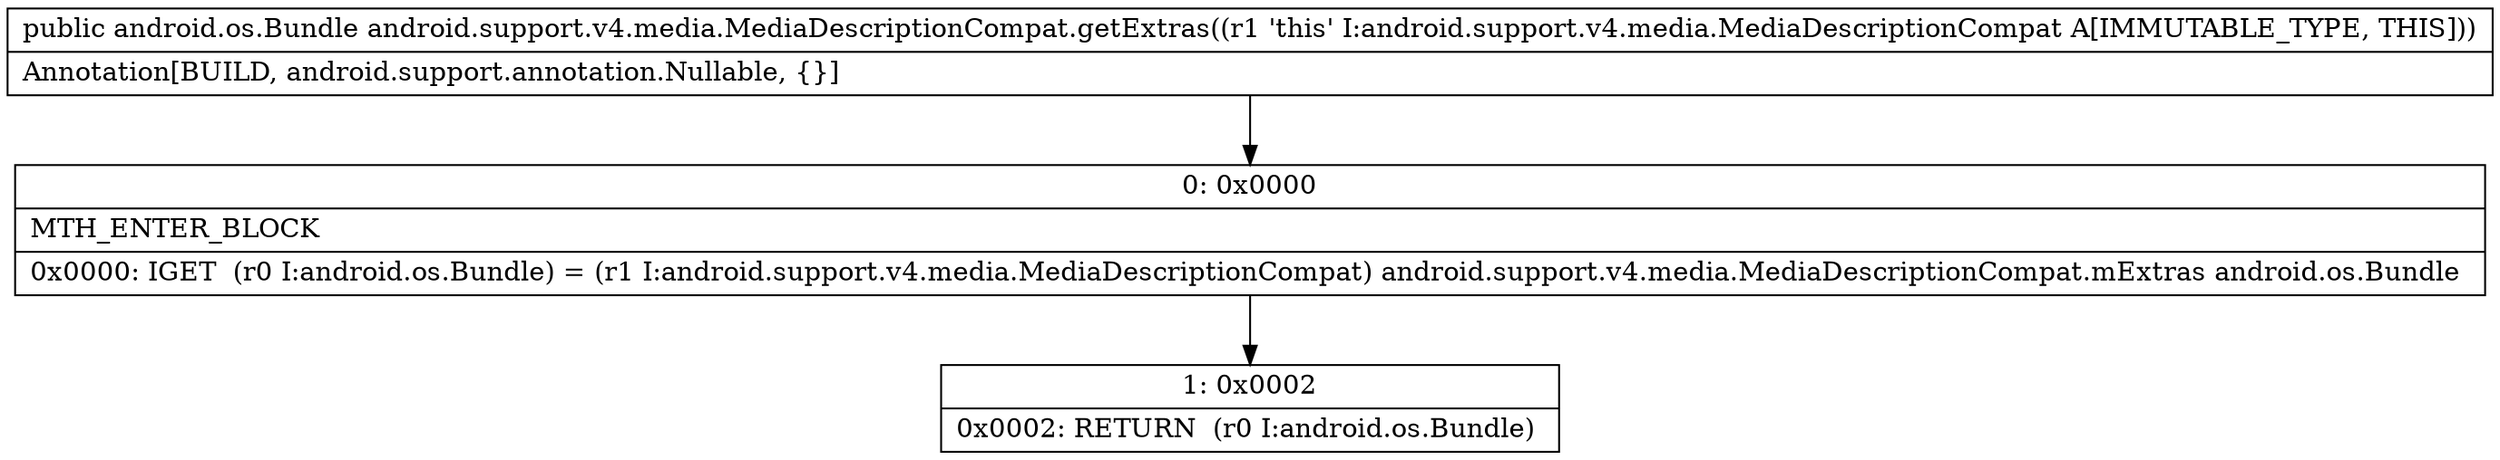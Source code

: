 digraph "CFG forandroid.support.v4.media.MediaDescriptionCompat.getExtras()Landroid\/os\/Bundle;" {
Node_0 [shape=record,label="{0\:\ 0x0000|MTH_ENTER_BLOCK\l|0x0000: IGET  (r0 I:android.os.Bundle) = (r1 I:android.support.v4.media.MediaDescriptionCompat) android.support.v4.media.MediaDescriptionCompat.mExtras android.os.Bundle \l}"];
Node_1 [shape=record,label="{1\:\ 0x0002|0x0002: RETURN  (r0 I:android.os.Bundle) \l}"];
MethodNode[shape=record,label="{public android.os.Bundle android.support.v4.media.MediaDescriptionCompat.getExtras((r1 'this' I:android.support.v4.media.MediaDescriptionCompat A[IMMUTABLE_TYPE, THIS]))  | Annotation[BUILD, android.support.annotation.Nullable, \{\}]\l}"];
MethodNode -> Node_0;
Node_0 -> Node_1;
}

